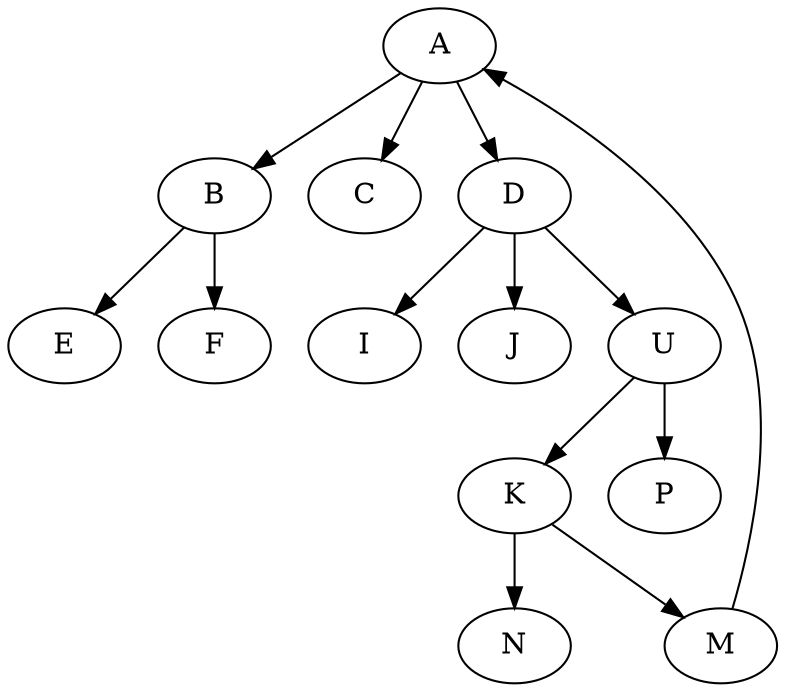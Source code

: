 digraph G{
	A -> B {label="1"} 
	A -> C {label="1"} 
	A -> D {label="1"}
	B -> E {label="1"}
	B -> F {label="1"}
	D -> I {label="1"}
	D -> J {label="1"}
	D -> U {label="1"}
	U -> K {label="1"}
	U -> P {label="1"}
	K -> N {label="1"}
	K -> M {label="1"}
	M -> A {label="1"}
}